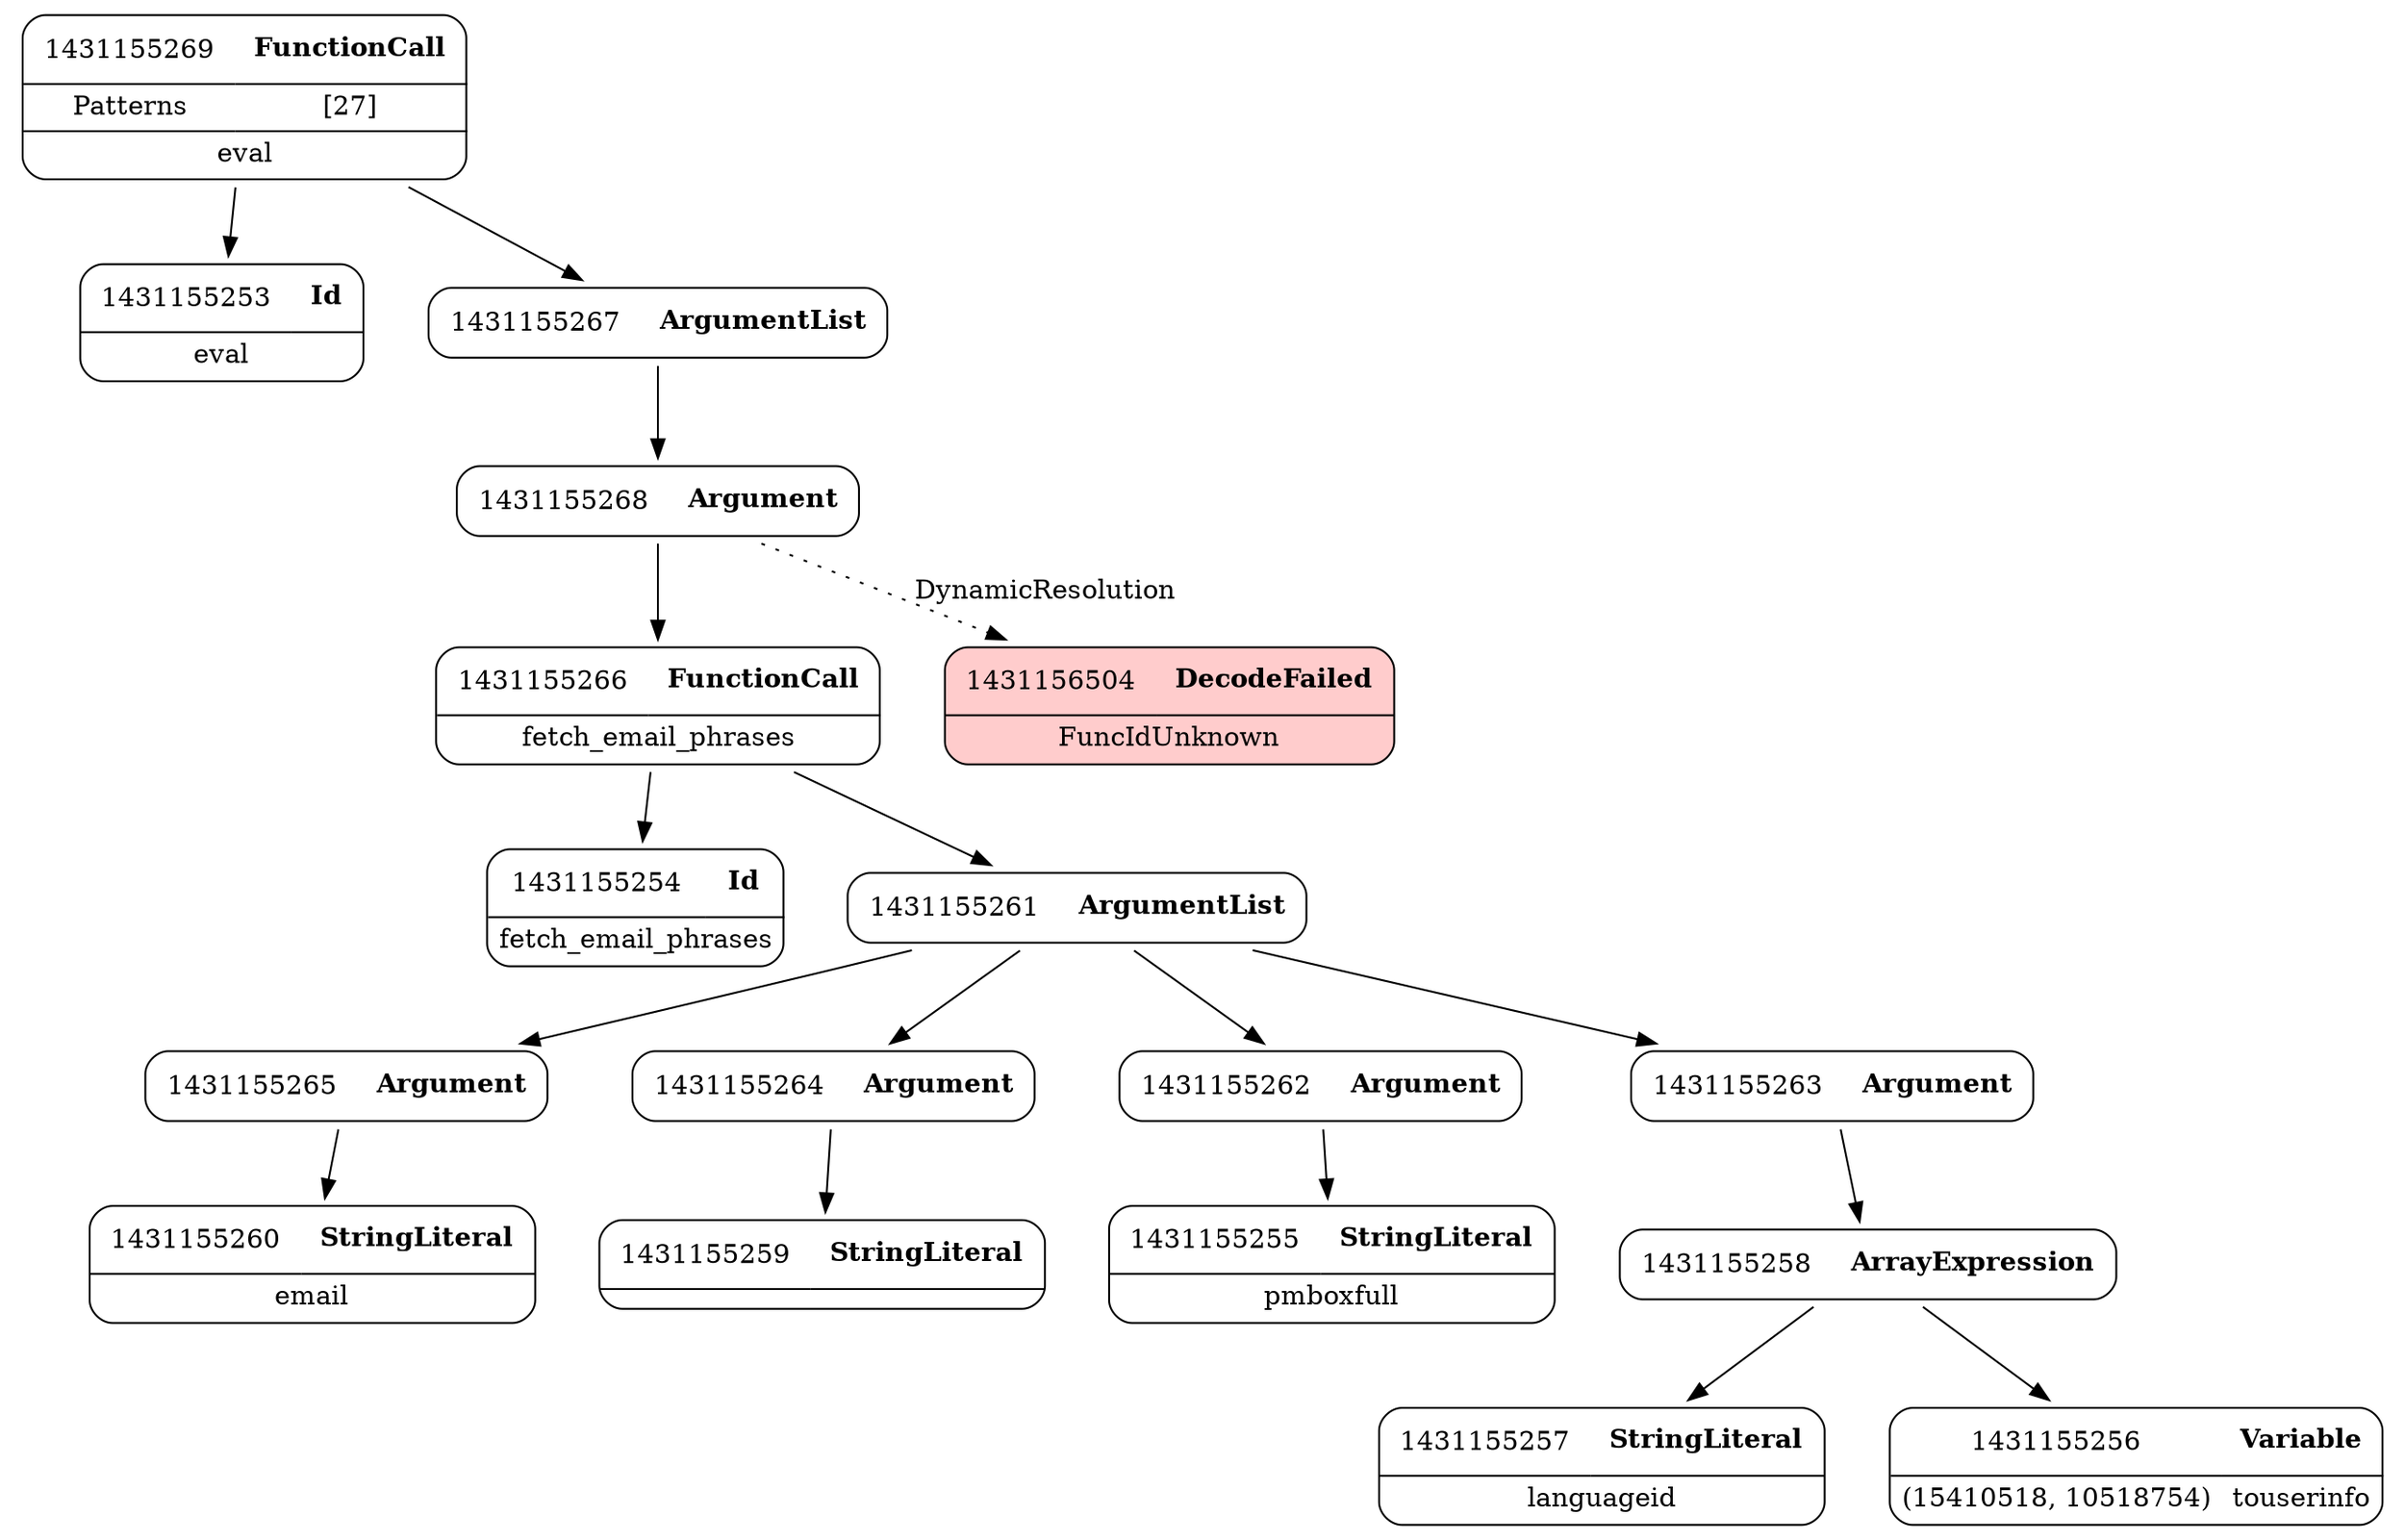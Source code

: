 digraph ast {
node [shape=none];
1431155269 [label=<<TABLE border='1' cellspacing='0' cellpadding='10' style='rounded' ><TR><TD border='0'>1431155269</TD><TD border='0'><B>FunctionCall</B></TD></TR><HR/><TR><TD border='0' cellpadding='5'>Patterns</TD><TD border='0' cellpadding='5'>[27]</TD></TR><HR/><TR><TD border='0' cellpadding='5' colspan='2'>eval</TD></TR></TABLE>>];
1431155269 -> 1431155253 [weight=2];
1431155269 -> 1431155267 [weight=2];
1431155268 [label=<<TABLE border='1' cellspacing='0' cellpadding='10' style='rounded' ><TR><TD border='0'>1431155268</TD><TD border='0'><B>Argument</B></TD></TR></TABLE>>];
1431155268 -> 1431155266 [weight=2];
1431155268 -> 1431156504 [style=dotted,label=DynamicResolution];
1431155265 [label=<<TABLE border='1' cellspacing='0' cellpadding='10' style='rounded' ><TR><TD border='0'>1431155265</TD><TD border='0'><B>Argument</B></TD></TR></TABLE>>];
1431155265 -> 1431155260 [weight=2];
1431155264 [label=<<TABLE border='1' cellspacing='0' cellpadding='10' style='rounded' ><TR><TD border='0'>1431155264</TD><TD border='0'><B>Argument</B></TD></TR></TABLE>>];
1431155264 -> 1431155259 [weight=2];
1431155267 [label=<<TABLE border='1' cellspacing='0' cellpadding='10' style='rounded' ><TR><TD border='0'>1431155267</TD><TD border='0'><B>ArgumentList</B></TD></TR></TABLE>>];
1431155267 -> 1431155268 [weight=2];
1431155266 [label=<<TABLE border='1' cellspacing='0' cellpadding='10' style='rounded' ><TR><TD border='0'>1431155266</TD><TD border='0'><B>FunctionCall</B></TD></TR><HR/><TR><TD border='0' cellpadding='5' colspan='2'>fetch_email_phrases</TD></TR></TABLE>>];
1431155266 -> 1431155254 [weight=2];
1431155266 -> 1431155261 [weight=2];
1431155261 [label=<<TABLE border='1' cellspacing='0' cellpadding='10' style='rounded' ><TR><TD border='0'>1431155261</TD><TD border='0'><B>ArgumentList</B></TD></TR></TABLE>>];
1431155261 -> 1431155262 [weight=2];
1431155261 -> 1431155263 [weight=2];
1431155261 -> 1431155264 [weight=2];
1431155261 -> 1431155265 [weight=2];
1431155260 [label=<<TABLE border='1' cellspacing='0' cellpadding='10' style='rounded' ><TR><TD border='0'>1431155260</TD><TD border='0'><B>StringLiteral</B></TD></TR><HR/><TR><TD border='0' cellpadding='5' colspan='2'>email</TD></TR></TABLE>>];
1431155263 [label=<<TABLE border='1' cellspacing='0' cellpadding='10' style='rounded' ><TR><TD border='0'>1431155263</TD><TD border='0'><B>Argument</B></TD></TR></TABLE>>];
1431155263 -> 1431155258 [weight=2];
1431155262 [label=<<TABLE border='1' cellspacing='0' cellpadding='10' style='rounded' ><TR><TD border='0'>1431155262</TD><TD border='0'><B>Argument</B></TD></TR></TABLE>>];
1431155262 -> 1431155255 [weight=2];
1431155257 [label=<<TABLE border='1' cellspacing='0' cellpadding='10' style='rounded' ><TR><TD border='0'>1431155257</TD><TD border='0'><B>StringLiteral</B></TD></TR><HR/><TR><TD border='0' cellpadding='5' colspan='2'>languageid</TD></TR></TABLE>>];
1431155256 [label=<<TABLE border='1' cellspacing='0' cellpadding='10' style='rounded' ><TR><TD border='0'>1431155256</TD><TD border='0'><B>Variable</B></TD></TR><HR/><TR><TD border='0' cellpadding='5'>(15410518, 10518754)</TD><TD border='0' cellpadding='5'>touserinfo</TD></TR></TABLE>>];
1431156504 [label=<<TABLE border='1' cellspacing='0' cellpadding='10' style='rounded' bgcolor='#FFCCCC' ><TR><TD border='0'>1431156504</TD><TD border='0'><B>DecodeFailed</B></TD></TR><HR/><TR><TD border='0' cellpadding='5' colspan='2'>FuncIdUnknown</TD></TR></TABLE>>];
1431155259 [label=<<TABLE border='1' cellspacing='0' cellpadding='10' style='rounded' ><TR><TD border='0'>1431155259</TD><TD border='0'><B>StringLiteral</B></TD></TR><HR/><TR><TD border='0' cellpadding='5' colspan='2'></TD></TR></TABLE>>];
1431155258 [label=<<TABLE border='1' cellspacing='0' cellpadding='10' style='rounded' ><TR><TD border='0'>1431155258</TD><TD border='0'><B>ArrayExpression</B></TD></TR></TABLE>>];
1431155258 -> 1431155256 [weight=2];
1431155258 -> 1431155257 [weight=2];
1431155253 [label=<<TABLE border='1' cellspacing='0' cellpadding='10' style='rounded' ><TR><TD border='0'>1431155253</TD><TD border='0'><B>Id</B></TD></TR><HR/><TR><TD border='0' cellpadding='5' colspan='2'>eval</TD></TR></TABLE>>];
1431155255 [label=<<TABLE border='1' cellspacing='0' cellpadding='10' style='rounded' ><TR><TD border='0'>1431155255</TD><TD border='0'><B>StringLiteral</B></TD></TR><HR/><TR><TD border='0' cellpadding='5' colspan='2'>pmboxfull</TD></TR></TABLE>>];
1431155254 [label=<<TABLE border='1' cellspacing='0' cellpadding='10' style='rounded' ><TR><TD border='0'>1431155254</TD><TD border='0'><B>Id</B></TD></TR><HR/><TR><TD border='0' cellpadding='5' colspan='2'>fetch_email_phrases</TD></TR></TABLE>>];
}
